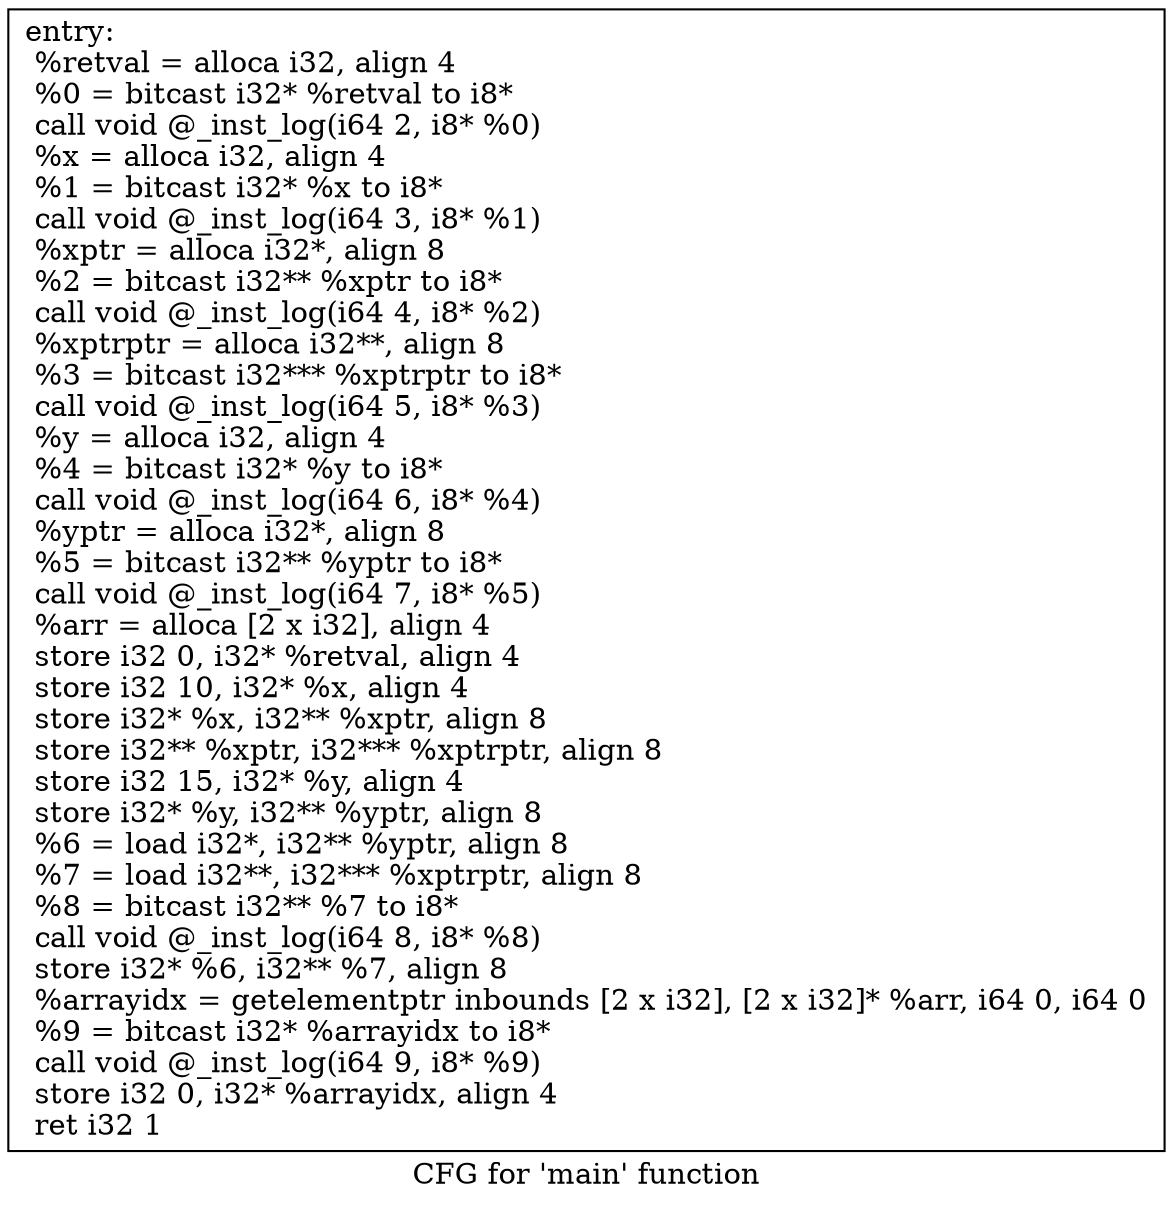 digraph "CFG for 'main' function" {
	label="CFG for 'main' function";

	Node0x556f844cd400 [shape=record,label="{entry:\l  %retval = alloca i32, align 4\l  %0 = bitcast i32* %retval to i8*\l  call void @_inst_log(i64 2, i8* %0)\l  %x = alloca i32, align 4\l  %1 = bitcast i32* %x to i8*\l  call void @_inst_log(i64 3, i8* %1)\l  %xptr = alloca i32*, align 8\l  %2 = bitcast i32** %xptr to i8*\l  call void @_inst_log(i64 4, i8* %2)\l  %xptrptr = alloca i32**, align 8\l  %3 = bitcast i32*** %xptrptr to i8*\l  call void @_inst_log(i64 5, i8* %3)\l  %y = alloca i32, align 4\l  %4 = bitcast i32* %y to i8*\l  call void @_inst_log(i64 6, i8* %4)\l  %yptr = alloca i32*, align 8\l  %5 = bitcast i32** %yptr to i8*\l  call void @_inst_log(i64 7, i8* %5)\l  %arr = alloca [2 x i32], align 4\l  store i32 0, i32* %retval, align 4\l  store i32 10, i32* %x, align 4\l  store i32* %x, i32** %xptr, align 8\l  store i32** %xptr, i32*** %xptrptr, align 8\l  store i32 15, i32* %y, align 4\l  store i32* %y, i32** %yptr, align 8\l  %6 = load i32*, i32** %yptr, align 8\l  %7 = load i32**, i32*** %xptrptr, align 8\l  %8 = bitcast i32** %7 to i8*\l  call void @_inst_log(i64 8, i8* %8)\l  store i32* %6, i32** %7, align 8\l  %arrayidx = getelementptr inbounds [2 x i32], [2 x i32]* %arr, i64 0, i64 0\l  %9 = bitcast i32* %arrayidx to i8*\l  call void @_inst_log(i64 9, i8* %9)\l  store i32 0, i32* %arrayidx, align 4\l  ret i32 1\l}"];
}
